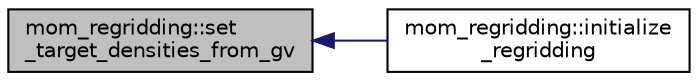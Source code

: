 digraph "mom_regridding::set_target_densities_from_gv"
{
 // INTERACTIVE_SVG=YES
  edge [fontname="Helvetica",fontsize="10",labelfontname="Helvetica",labelfontsize="10"];
  node [fontname="Helvetica",fontsize="10",shape=record];
  rankdir="LR";
  Node241 [label="mom_regridding::set\l_target_densities_from_gv",height=0.2,width=0.4,color="black", fillcolor="grey75", style="filled", fontcolor="black"];
  Node241 -> Node242 [dir="back",color="midnightblue",fontsize="10",style="solid",fontname="Helvetica"];
  Node242 [label="mom_regridding::initialize\l_regridding",height=0.2,width=0.4,color="black", fillcolor="white", style="filled",URL="$namespacemom__regridding.html#af375f9f79f880b10aa85cd11de23519b",tooltip="Initialization and configures a regridding control structure based on customizable run-time parameter..."];
}
